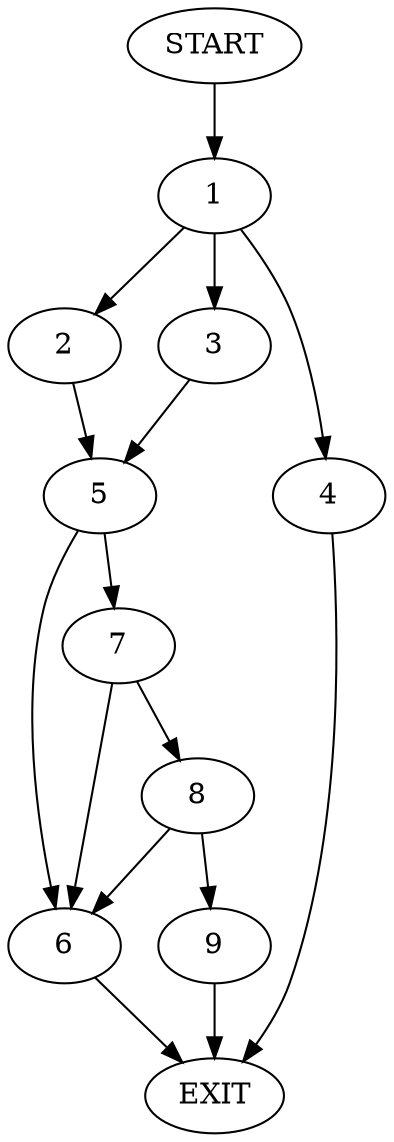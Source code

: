 digraph {
0 [label="START"]
10 [label="EXIT"]
0 -> 1
1 -> 2
1 -> 3
1 -> 4
4 -> 10
2 -> 5
3 -> 5
5 -> 6
5 -> 7
6 -> 10
7 -> 6
7 -> 8
8 -> 6
8 -> 9
9 -> 10
}
